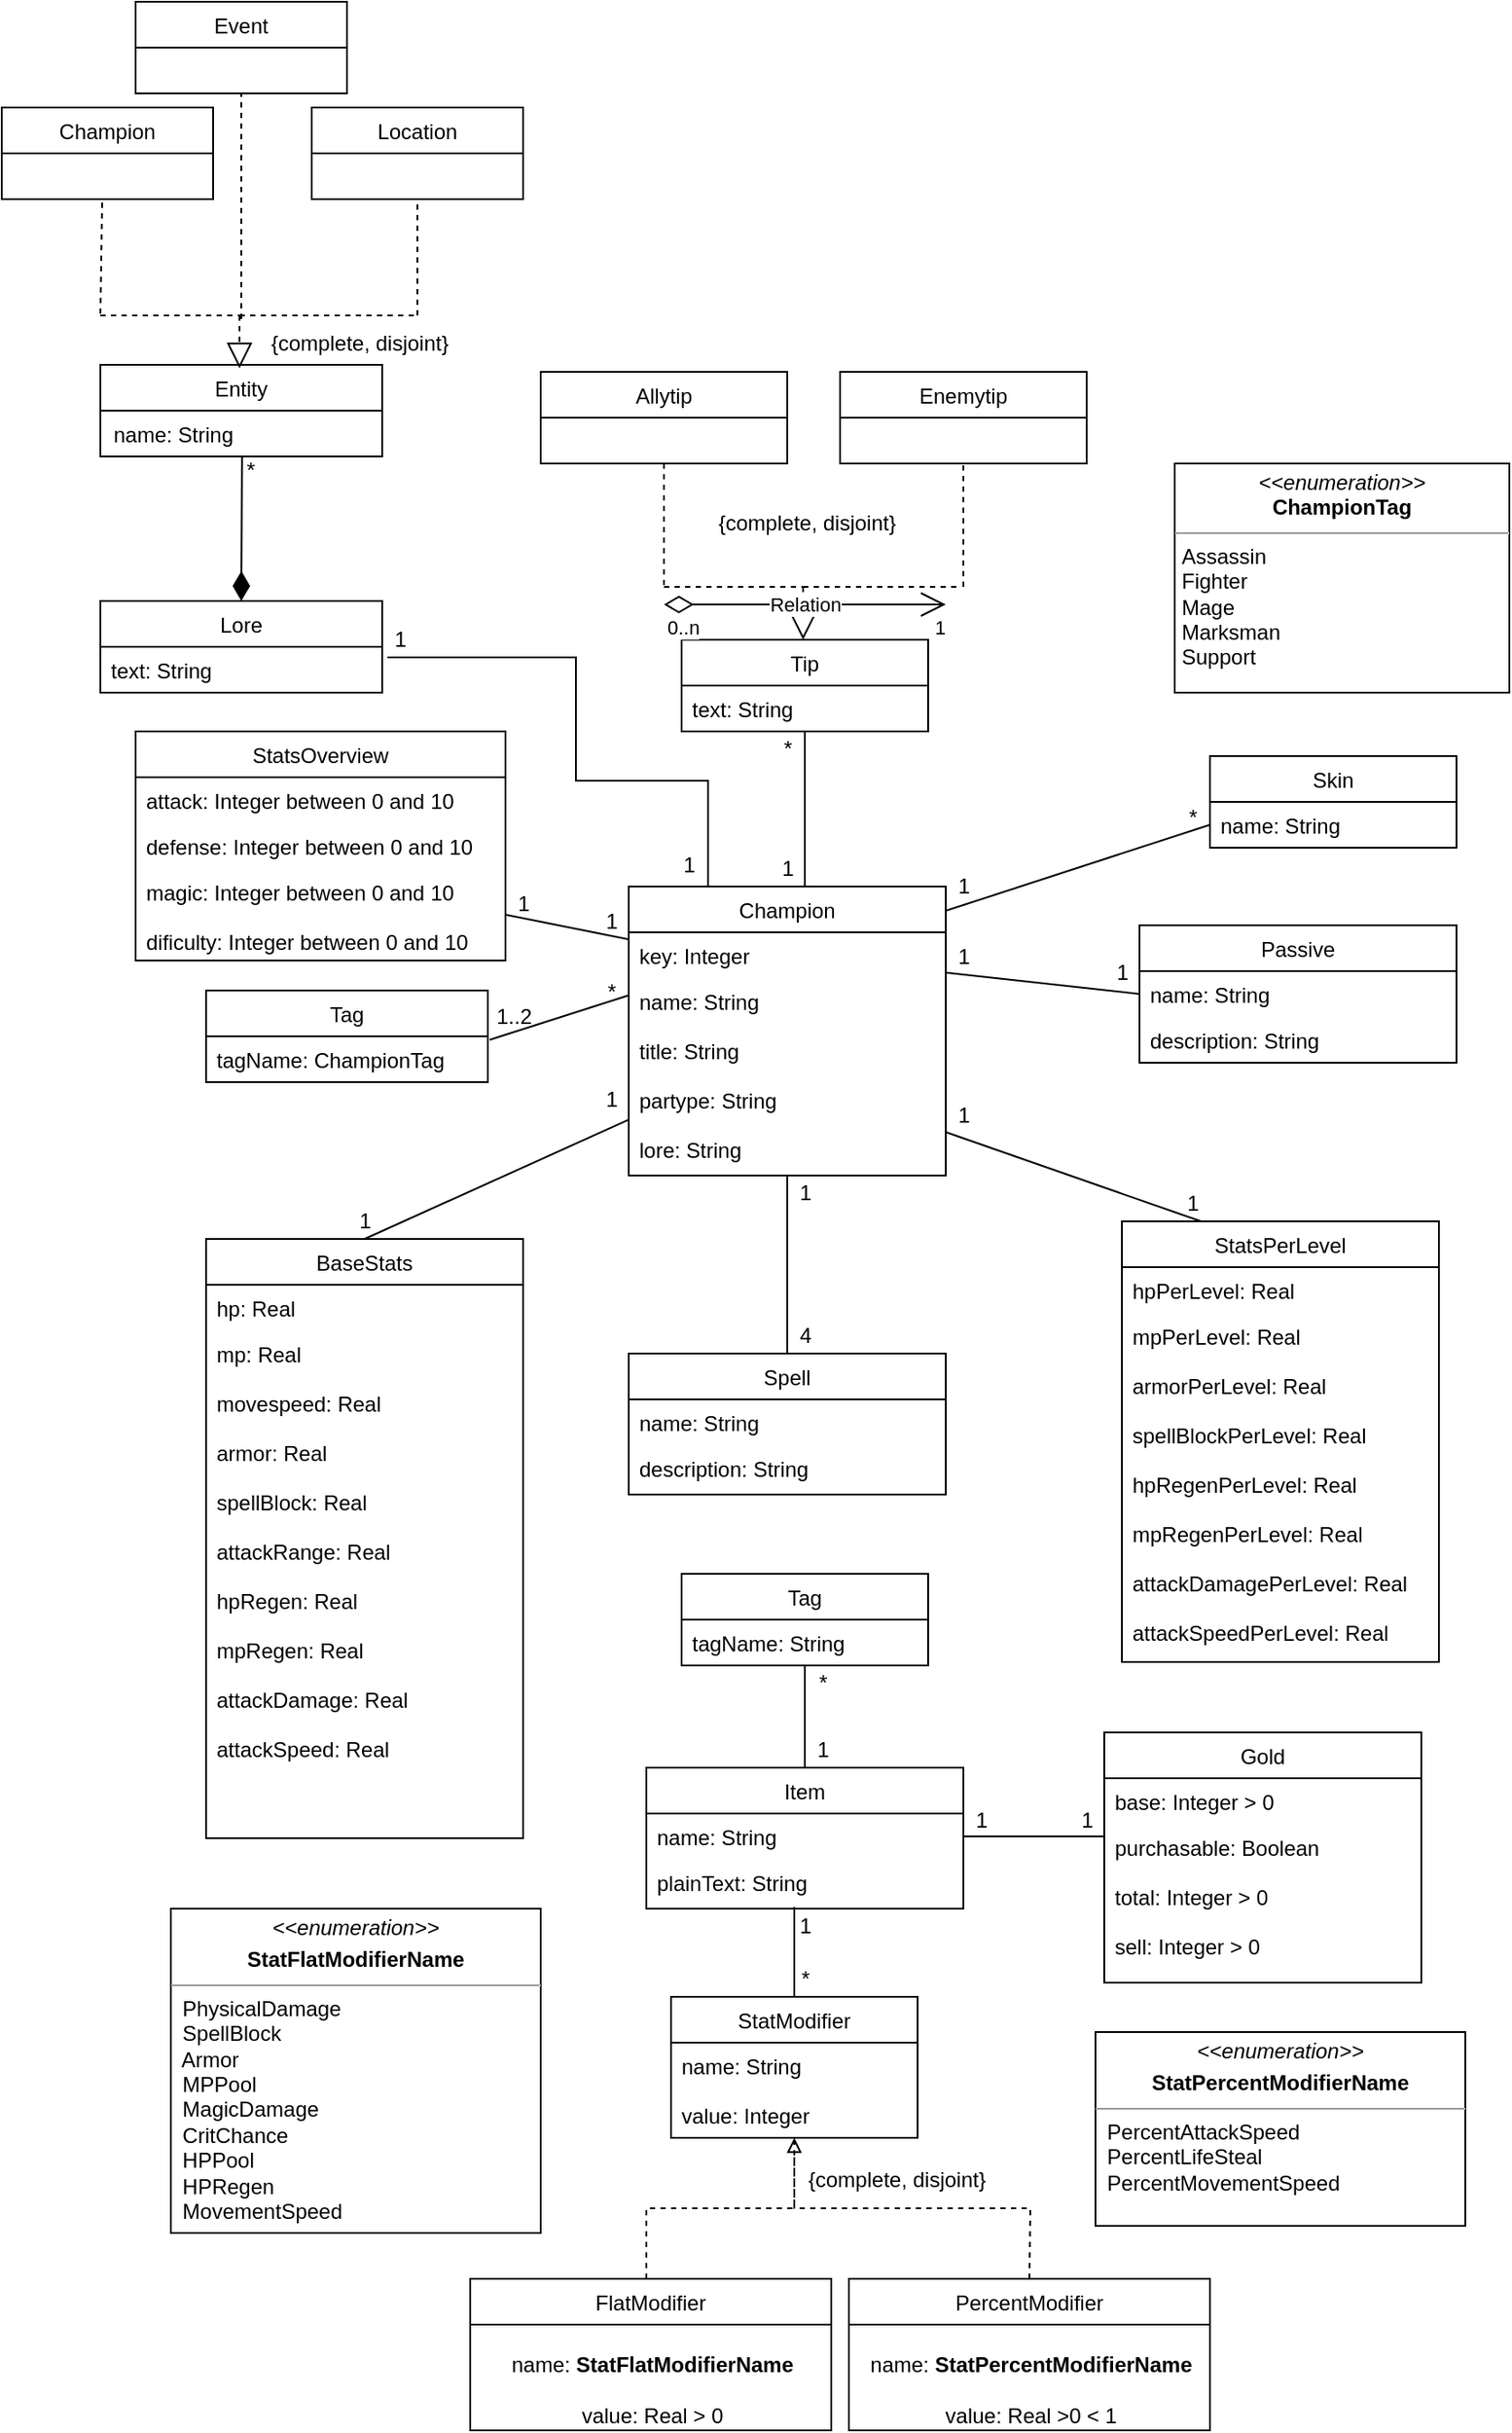 <mxfile version="15.7.4" type="device"><diagram id="7Ojvw9fCnl7XkcwOHA01" name="Page-1"><mxGraphModel dx="2249" dy="1921" grid="1" gridSize="10" guides="1" tooltips="1" connect="1" arrows="1" fold="1" page="1" pageScale="1" pageWidth="827" pageHeight="1169" math="0" shadow="0"><root><mxCell id="0"/><mxCell id="1" parent="0"/><mxCell id="x-GfVQAkomOEwm2tWLch-3" value="Champion" style="swimlane;fontStyle=0;childLayout=stackLayout;horizontal=1;startSize=26;fillColor=none;horizontalStack=0;resizeParent=1;resizeParentMax=0;resizeLast=0;collapsible=1;marginBottom=0;" parent="1" vertex="1"><mxGeometry x="310" y="250" width="180" height="164" as="geometry"><mxRectangle x="100" y="80" width="90" height="26" as="alternateBounds"/></mxGeometry></mxCell><mxCell id="x-GfVQAkomOEwm2tWLch-5" value="key: Integer" style="text;strokeColor=none;fillColor=none;align=left;verticalAlign=top;spacingLeft=4;spacingRight=4;overflow=hidden;rotatable=0;points=[[0,0.5],[1,0.5]];portConstraint=eastwest;" parent="x-GfVQAkomOEwm2tWLch-3" vertex="1"><mxGeometry y="26" width="180" height="26" as="geometry"/></mxCell><mxCell id="x-GfVQAkomOEwm2tWLch-6" value="name: String&#xA;&#xA;title: String&#xA;&#xA;partype: String&#xA;&#xA;lore: String&#xA;&#xA;" style="text;strokeColor=none;fillColor=none;align=left;verticalAlign=top;spacingLeft=4;spacingRight=4;overflow=hidden;rotatable=0;points=[[0,0.5],[1,0.5]];portConstraint=eastwest;" parent="x-GfVQAkomOEwm2tWLch-3" vertex="1"><mxGeometry y="52" width="180" height="112" as="geometry"/></mxCell><mxCell id="x-GfVQAkomOEwm2tWLch-13" value="Allytip" style="swimlane;fontStyle=0;childLayout=stackLayout;horizontal=1;startSize=26;fillColor=none;horizontalStack=0;resizeParent=1;resizeParentMax=0;resizeLast=0;collapsible=1;marginBottom=0;" parent="1" vertex="1"><mxGeometry x="260" y="-42" width="140" height="52" as="geometry"/></mxCell><mxCell id="x-GfVQAkomOEwm2tWLch-15" value="Enemytip" style="swimlane;fontStyle=0;childLayout=stackLayout;horizontal=1;startSize=26;fillColor=none;horizontalStack=0;resizeParent=1;resizeParentMax=0;resizeLast=0;collapsible=1;marginBottom=0;" parent="1" vertex="1"><mxGeometry x="430" y="-42" width="140" height="52" as="geometry"/></mxCell><mxCell id="x-GfVQAkomOEwm2tWLch-17" value="Tag" style="swimlane;fontStyle=0;childLayout=stackLayout;horizontal=1;startSize=26;fillColor=none;horizontalStack=0;resizeParent=1;resizeParentMax=0;resizeLast=0;collapsible=1;marginBottom=0;" parent="1" vertex="1"><mxGeometry x="70" y="309" width="160" height="52" as="geometry"/></mxCell><mxCell id="x-GfVQAkomOEwm2tWLch-18" value="tagName: ChampionTag" style="text;strokeColor=none;fillColor=none;align=left;verticalAlign=top;spacingLeft=4;spacingRight=4;overflow=hidden;rotatable=0;points=[[0,0.5],[1,0.5]];portConstraint=eastwest;" parent="x-GfVQAkomOEwm2tWLch-17" vertex="1"><mxGeometry y="26" width="160" height="26" as="geometry"/></mxCell><mxCell id="x-GfVQAkomOEwm2tWLch-21" value="" style="endArrow=none;html=1;rounded=0;" parent="1" source="d09dwsSL0HzVPub83wqn-11" edge="1"><mxGeometry width="50" height="50" relative="1" as="geometry"><mxPoint x="369.846" y="181" as="sourcePoint"/><mxPoint x="410" y="250" as="targetPoint"/></mxGeometry></mxCell><mxCell id="x-GfVQAkomOEwm2tWLch-23" value="" style="endArrow=none;html=1;rounded=0;exitX=0;exitY=0.85;exitDx=0;exitDy=0;exitPerimeter=0;entryX=0;entryY=0.087;entryDx=0;entryDy=0;entryPerimeter=0;" parent="1" target="x-GfVQAkomOEwm2tWLch-6" edge="1"><mxGeometry width="50" height="50" relative="1" as="geometry"><mxPoint x="231" y="337" as="sourcePoint"/><mxPoint x="440" y="370" as="targetPoint"/></mxGeometry></mxCell><mxCell id="x-GfVQAkomOEwm2tWLch-25" value="*" style="text;html=1;align=center;verticalAlign=middle;resizable=0;points=[];autosize=1;strokeColor=none;fillColor=none;" parent="1" vertex="1"><mxGeometry x="290" y="300" width="20" height="20" as="geometry"/></mxCell><mxCell id="x-GfVQAkomOEwm2tWLch-26" value="*" style="text;html=1;align=center;verticalAlign=middle;resizable=0;points=[];autosize=1;strokeColor=none;fillColor=none;" parent="1" vertex="1"><mxGeometry x="390" y="162" width="20" height="20" as="geometry"/></mxCell><mxCell id="x-GfVQAkomOEwm2tWLch-27" value="1" style="text;html=1;align=center;verticalAlign=middle;resizable=0;points=[];autosize=1;strokeColor=none;fillColor=none;" parent="1" vertex="1"><mxGeometry x="490" y="280" width="20" height="20" as="geometry"/></mxCell><mxCell id="x-GfVQAkomOEwm2tWLch-32" value="StatsOverview" style="swimlane;fontStyle=0;childLayout=stackLayout;horizontal=1;startSize=26;fillColor=none;horizontalStack=0;resizeParent=1;resizeParentMax=0;resizeLast=0;collapsible=1;marginBottom=0;" parent="1" vertex="1"><mxGeometry x="30" y="162" width="210" height="130" as="geometry"><mxRectangle x="100" y="80" width="90" height="26" as="alternateBounds"/></mxGeometry></mxCell><mxCell id="x-GfVQAkomOEwm2tWLch-33" value="attack: Integer between 0 and 10" style="text;strokeColor=none;fillColor=none;align=left;verticalAlign=top;spacingLeft=4;spacingRight=4;overflow=hidden;rotatable=0;points=[[0,0.5],[1,0.5]];portConstraint=eastwest;" parent="x-GfVQAkomOEwm2tWLch-32" vertex="1"><mxGeometry y="26" width="210" height="26" as="geometry"/></mxCell><mxCell id="x-GfVQAkomOEwm2tWLch-34" value="defense: Integer between 0 and 10" style="text;strokeColor=none;fillColor=none;align=left;verticalAlign=top;spacingLeft=4;spacingRight=4;overflow=hidden;rotatable=0;points=[[0,0.5],[1,0.5]];portConstraint=eastwest;" parent="x-GfVQAkomOEwm2tWLch-32" vertex="1"><mxGeometry y="52" width="210" height="26" as="geometry"/></mxCell><mxCell id="x-GfVQAkomOEwm2tWLch-35" value="magic: Integer between 0 and 10&#xA;&#xA;dificulty: Integer between 0 and 10&#xA;&#xA;" style="text;strokeColor=none;fillColor=none;align=left;verticalAlign=top;spacingLeft=4;spacingRight=4;overflow=hidden;rotatable=0;points=[[0,0.5],[1,0.5]];portConstraint=eastwest;" parent="x-GfVQAkomOEwm2tWLch-32" vertex="1"><mxGeometry y="78" width="210" height="52" as="geometry"/></mxCell><mxCell id="x-GfVQAkomOEwm2tWLch-36" value="" style="endArrow=none;html=1;rounded=0;exitX=1;exitY=0.5;exitDx=0;exitDy=0;" parent="1" source="x-GfVQAkomOEwm2tWLch-35" edge="1"><mxGeometry width="50" height="50" relative="1" as="geometry"><mxPoint x="390" y="420" as="sourcePoint"/><mxPoint x="310" y="280" as="targetPoint"/></mxGeometry></mxCell><mxCell id="x-GfVQAkomOEwm2tWLch-37" value="1" style="text;html=1;align=center;verticalAlign=middle;resizable=0;points=[];autosize=1;strokeColor=none;fillColor=none;" parent="1" vertex="1"><mxGeometry x="240" y="250" width="20" height="20" as="geometry"/></mxCell><mxCell id="x-GfVQAkomOEwm2tWLch-38" value="1" style="text;html=1;align=center;verticalAlign=middle;resizable=0;points=[];autosize=1;strokeColor=none;fillColor=none;" parent="1" vertex="1"><mxGeometry x="290" y="260" width="20" height="20" as="geometry"/></mxCell><mxCell id="x-GfVQAkomOEwm2tWLch-39" value="BaseStats" style="swimlane;fontStyle=0;childLayout=stackLayout;horizontal=1;startSize=26;fillColor=none;horizontalStack=0;resizeParent=1;resizeParentMax=0;resizeLast=0;collapsible=1;marginBottom=0;" parent="1" vertex="1"><mxGeometry x="70" y="450" width="180" height="340" as="geometry"><mxRectangle x="100" y="80" width="90" height="26" as="alternateBounds"/></mxGeometry></mxCell><mxCell id="x-GfVQAkomOEwm2tWLch-40" value="hp: Real" style="text;strokeColor=none;fillColor=none;align=left;verticalAlign=top;spacingLeft=4;spacingRight=4;overflow=hidden;rotatable=0;points=[[0,0.5],[1,0.5]];portConstraint=eastwest;" parent="x-GfVQAkomOEwm2tWLch-39" vertex="1"><mxGeometry y="26" width="180" height="26" as="geometry"/></mxCell><mxCell id="x-GfVQAkomOEwm2tWLch-42" value="mp: Real&#xA;&#xA;movespeed: Real&#xA;&#xA;armor: Real&#xA;&#xA;spellBlock: Real&#xA;&#xA;attackRange: Real&#xA;&#xA;hpRegen: Real&#xA;&#xA;mpRegen: Real&#xA;&#xA;attackDamage: Real&#xA;&#xA;attackSpeed: Real&#xA;&#xA;&#xA;&#xA;&#xA;&#xA;&#xA;" style="text;strokeColor=none;fillColor=none;align=left;verticalAlign=top;spacingLeft=4;spacingRight=4;overflow=hidden;rotatable=0;points=[[0,0.5],[1,0.5]];portConstraint=eastwest;" parent="x-GfVQAkomOEwm2tWLch-39" vertex="1"><mxGeometry y="52" width="180" height="288" as="geometry"/></mxCell><mxCell id="x-GfVQAkomOEwm2tWLch-43" value="" style="endArrow=none;html=1;rounded=0;entryX=0;entryY=0.717;entryDx=0;entryDy=0;entryPerimeter=0;exitX=0.5;exitY=0;exitDx=0;exitDy=0;" parent="1" source="x-GfVQAkomOEwm2tWLch-39" target="x-GfVQAkomOEwm2tWLch-6" edge="1"><mxGeometry width="50" height="50" relative="1" as="geometry"><mxPoint x="390" y="390" as="sourcePoint"/><mxPoint x="440" y="340" as="targetPoint"/></mxGeometry></mxCell><mxCell id="x-GfVQAkomOEwm2tWLch-45" value="1" style="text;html=1;align=center;verticalAlign=middle;resizable=0;points=[];autosize=1;strokeColor=none;fillColor=none;" parent="1" vertex="1"><mxGeometry x="150" y="430" width="20" height="20" as="geometry"/></mxCell><mxCell id="x-GfVQAkomOEwm2tWLch-59" value="Spell" style="swimlane;fontStyle=0;childLayout=stackLayout;horizontal=1;startSize=26;fillColor=none;horizontalStack=0;resizeParent=1;resizeParentMax=0;resizeLast=0;collapsible=1;marginBottom=0;" parent="1" vertex="1"><mxGeometry x="310" y="515" width="180" height="80" as="geometry"><mxRectangle x="100" y="80" width="90" height="26" as="alternateBounds"/></mxGeometry></mxCell><mxCell id="x-GfVQAkomOEwm2tWLch-61" value="name: String" style="text;strokeColor=none;fillColor=none;align=left;verticalAlign=top;spacingLeft=4;spacingRight=4;overflow=hidden;rotatable=0;points=[[0,0.5],[1,0.5]];portConstraint=eastwest;" parent="x-GfVQAkomOEwm2tWLch-59" vertex="1"><mxGeometry y="26" width="180" height="26" as="geometry"/></mxCell><mxCell id="x-GfVQAkomOEwm2tWLch-62" value="description: String&#xA;&#xA;" style="text;strokeColor=none;fillColor=none;align=left;verticalAlign=top;spacingLeft=4;spacingRight=4;overflow=hidden;rotatable=0;points=[[0,0.5],[1,0.5]];portConstraint=eastwest;" parent="x-GfVQAkomOEwm2tWLch-59" vertex="1"><mxGeometry y="52" width="180" height="28" as="geometry"/></mxCell><mxCell id="x-GfVQAkomOEwm2tWLch-64" value="" style="endArrow=none;html=1;rounded=0;exitX=0.5;exitY=0;exitDx=0;exitDy=0;" parent="1" source="x-GfVQAkomOEwm2tWLch-59" target="x-GfVQAkomOEwm2tWLch-6" edge="1"><mxGeometry width="50" height="50" relative="1" as="geometry"><mxPoint x="390" y="580" as="sourcePoint"/><mxPoint x="480" y="460" as="targetPoint"/></mxGeometry></mxCell><mxCell id="x-GfVQAkomOEwm2tWLch-65" value="1" style="text;html=1;align=center;verticalAlign=middle;resizable=0;points=[];autosize=1;strokeColor=none;fillColor=none;" parent="1" vertex="1"><mxGeometry x="400" y="414" width="20" height="20" as="geometry"/></mxCell><mxCell id="x-GfVQAkomOEwm2tWLch-66" value="4" style="text;html=1;align=center;verticalAlign=middle;resizable=0;points=[];autosize=1;strokeColor=none;fillColor=none;" parent="1" vertex="1"><mxGeometry x="400" y="495" width="20" height="20" as="geometry"/></mxCell><mxCell id="x-GfVQAkomOEwm2tWLch-67" value="Item" style="swimlane;fontStyle=0;childLayout=stackLayout;horizontal=1;startSize=26;fillColor=none;horizontalStack=0;resizeParent=1;resizeParentMax=0;resizeLast=0;collapsible=1;marginBottom=0;" parent="1" vertex="1"><mxGeometry x="320" y="750" width="180" height="80" as="geometry"><mxRectangle x="100" y="80" width="90" height="26" as="alternateBounds"/></mxGeometry></mxCell><mxCell id="x-GfVQAkomOEwm2tWLch-68" value="name: String" style="text;strokeColor=none;fillColor=none;align=left;verticalAlign=top;spacingLeft=4;spacingRight=4;overflow=hidden;rotatable=0;points=[[0,0.5],[1,0.5]];portConstraint=eastwest;" parent="x-GfVQAkomOEwm2tWLch-67" vertex="1"><mxGeometry y="26" width="180" height="26" as="geometry"/></mxCell><mxCell id="x-GfVQAkomOEwm2tWLch-69" value="plainText: String" style="text;strokeColor=none;fillColor=none;align=left;verticalAlign=top;spacingLeft=4;spacingRight=4;overflow=hidden;rotatable=0;points=[[0,0.5],[1,0.5]];portConstraint=eastwest;" parent="x-GfVQAkomOEwm2tWLch-67" vertex="1"><mxGeometry y="52" width="180" height="26" as="geometry"/></mxCell><mxCell id="x-GfVQAkomOEwm2tWLch-70" value="&#xA;&#xA;" style="text;strokeColor=none;fillColor=none;align=left;verticalAlign=top;spacingLeft=4;spacingRight=4;overflow=hidden;rotatable=0;points=[[0,0.5],[1,0.5]];portConstraint=eastwest;" parent="x-GfVQAkomOEwm2tWLch-67" vertex="1"><mxGeometry y="78" width="180" height="2" as="geometry"/></mxCell><mxCell id="x-GfVQAkomOEwm2tWLch-71" value="Passive" style="swimlane;fontStyle=0;childLayout=stackLayout;horizontal=1;startSize=26;fillColor=none;horizontalStack=0;resizeParent=1;resizeParentMax=0;resizeLast=0;collapsible=1;marginBottom=0;" parent="1" vertex="1"><mxGeometry x="600" y="272" width="180" height="78" as="geometry"><mxRectangle x="100" y="80" width="90" height="26" as="alternateBounds"/></mxGeometry></mxCell><mxCell id="x-GfVQAkomOEwm2tWLch-72" value="name: String" style="text;strokeColor=none;fillColor=none;align=left;verticalAlign=top;spacingLeft=4;spacingRight=4;overflow=hidden;rotatable=0;points=[[0,0.5],[1,0.5]];portConstraint=eastwest;" parent="x-GfVQAkomOEwm2tWLch-71" vertex="1"><mxGeometry y="26" width="180" height="26" as="geometry"/></mxCell><mxCell id="x-GfVQAkomOEwm2tWLch-73" value="description: String" style="text;strokeColor=none;fillColor=none;align=left;verticalAlign=top;spacingLeft=4;spacingRight=4;overflow=hidden;rotatable=0;points=[[0,0.5],[1,0.5]];portConstraint=eastwest;" parent="x-GfVQAkomOEwm2tWLch-71" vertex="1"><mxGeometry y="52" width="180" height="26" as="geometry"/></mxCell><mxCell id="x-GfVQAkomOEwm2tWLch-75" value="" style="endArrow=none;html=1;rounded=0;exitX=0;exitY=0.5;exitDx=0;exitDy=0;" parent="1" source="x-GfVQAkomOEwm2tWLch-72" target="x-GfVQAkomOEwm2tWLch-5" edge="1"><mxGeometry width="50" height="50" relative="1" as="geometry"><mxPoint x="390" y="390" as="sourcePoint"/><mxPoint x="440" y="340" as="targetPoint"/></mxGeometry></mxCell><mxCell id="x-GfVQAkomOEwm2tWLch-76" value="1" style="text;html=1;align=center;verticalAlign=middle;resizable=0;points=[];autosize=1;strokeColor=none;fillColor=none;" parent="1" vertex="1"><mxGeometry x="580" y="289" width="20" height="20" as="geometry"/></mxCell><mxCell id="x-GfVQAkomOEwm2tWLch-78" value="Gold" style="swimlane;fontStyle=0;childLayout=stackLayout;horizontal=1;startSize=26;fillColor=none;horizontalStack=0;resizeParent=1;resizeParentMax=0;resizeLast=0;collapsible=1;marginBottom=0;" parent="1" vertex="1"><mxGeometry x="580" y="730" width="180" height="142" as="geometry"><mxRectangle x="100" y="80" width="90" height="26" as="alternateBounds"/></mxGeometry></mxCell><mxCell id="x-GfVQAkomOEwm2tWLch-79" value="base: Integer &gt; 0" style="text;strokeColor=none;fillColor=none;align=left;verticalAlign=top;spacingLeft=4;spacingRight=4;overflow=hidden;rotatable=0;points=[[0,0.5],[1,0.5]];portConstraint=eastwest;" parent="x-GfVQAkomOEwm2tWLch-78" vertex="1"><mxGeometry y="26" width="180" height="26" as="geometry"/></mxCell><mxCell id="x-GfVQAkomOEwm2tWLch-80" value="purchasable: Boolean&#xA;&#xA;total: Integer &gt; 0&#xA;&#xA;sell: Integer &gt; 0" style="text;strokeColor=none;fillColor=none;align=left;verticalAlign=top;spacingLeft=4;spacingRight=4;overflow=hidden;rotatable=0;points=[[0,0.5],[1,0.5]];portConstraint=eastwest;" parent="x-GfVQAkomOEwm2tWLch-78" vertex="1"><mxGeometry y="52" width="180" height="88" as="geometry"/></mxCell><mxCell id="x-GfVQAkomOEwm2tWLch-81" value="&#xA;&#xA;" style="text;strokeColor=none;fillColor=none;align=left;verticalAlign=top;spacingLeft=4;spacingRight=4;overflow=hidden;rotatable=0;points=[[0,0.5],[1,0.5]];portConstraint=eastwest;" parent="x-GfVQAkomOEwm2tWLch-78" vertex="1"><mxGeometry y="140" width="180" height="2" as="geometry"/></mxCell><mxCell id="x-GfVQAkomOEwm2tWLch-82" value="" style="endArrow=none;html=1;rounded=0;entryX=1;entryY=0.5;entryDx=0;entryDy=0;exitX=0;exitY=0.08;exitDx=0;exitDy=0;exitPerimeter=0;" parent="1" source="x-GfVQAkomOEwm2tWLch-80" target="x-GfVQAkomOEwm2tWLch-68" edge="1"><mxGeometry width="50" height="50" relative="1" as="geometry"><mxPoint x="380" y="760" as="sourcePoint"/><mxPoint x="430" y="710" as="targetPoint"/></mxGeometry></mxCell><mxCell id="x-GfVQAkomOEwm2tWLch-83" value="1" style="text;html=1;align=center;verticalAlign=middle;resizable=0;points=[];autosize=1;strokeColor=none;fillColor=none;" parent="1" vertex="1"><mxGeometry x="500" y="770" width="20" height="20" as="geometry"/></mxCell><mxCell id="x-GfVQAkomOEwm2tWLch-84" value="1" style="text;html=1;align=center;verticalAlign=middle;resizable=0;points=[];autosize=1;strokeColor=none;fillColor=none;" parent="1" vertex="1"><mxGeometry x="560" y="770" width="20" height="20" as="geometry"/></mxCell><mxCell id="x-GfVQAkomOEwm2tWLch-85" value="Tag" style="swimlane;fontStyle=0;childLayout=stackLayout;horizontal=1;startSize=26;fillColor=none;horizontalStack=0;resizeParent=1;resizeParentMax=0;resizeLast=0;collapsible=1;marginBottom=0;" parent="1" vertex="1"><mxGeometry x="340" y="640" width="140" height="52" as="geometry"/></mxCell><mxCell id="x-GfVQAkomOEwm2tWLch-86" value="tagName: String" style="text;strokeColor=none;fillColor=none;align=left;verticalAlign=top;spacingLeft=4;spacingRight=4;overflow=hidden;rotatable=0;points=[[0,0.5],[1,0.5]];portConstraint=eastwest;" parent="x-GfVQAkomOEwm2tWLch-85" vertex="1"><mxGeometry y="26" width="140" height="26" as="geometry"/></mxCell><mxCell id="x-GfVQAkomOEwm2tWLch-87" value="" style="endArrow=none;html=1;rounded=0;exitX=0.5;exitY=0;exitDx=0;exitDy=0;" parent="1" source="x-GfVQAkomOEwm2tWLch-67" target="x-GfVQAkomOEwm2tWLch-86" edge="1"><mxGeometry width="50" height="50" relative="1" as="geometry"><mxPoint x="380" y="760" as="sourcePoint"/><mxPoint x="430" y="710" as="targetPoint"/></mxGeometry></mxCell><mxCell id="x-GfVQAkomOEwm2tWLch-88" value="*" style="text;html=1;align=center;verticalAlign=middle;resizable=0;points=[];autosize=1;strokeColor=none;fillColor=none;" parent="1" vertex="1"><mxGeometry x="410" y="692" width="20" height="20" as="geometry"/></mxCell><mxCell id="x-GfVQAkomOEwm2tWLch-89" value="1" style="text;html=1;align=center;verticalAlign=middle;resizable=0;points=[];autosize=1;strokeColor=none;fillColor=none;" parent="1" vertex="1"><mxGeometry x="410" y="730" width="20" height="20" as="geometry"/></mxCell><mxCell id="x-GfVQAkomOEwm2tWLch-91" value="StatModifier" style="swimlane;fontStyle=0;childLayout=stackLayout;horizontal=1;startSize=26;fillColor=none;horizontalStack=0;resizeParent=1;resizeParentMax=0;resizeLast=0;collapsible=1;marginBottom=0;" parent="1" vertex="1"><mxGeometry x="334" y="880" width="140" height="80" as="geometry"/></mxCell><mxCell id="x-GfVQAkomOEwm2tWLch-92" value="name: String&#xA;&#xA;value: Integer" style="text;strokeColor=none;fillColor=none;align=left;verticalAlign=top;spacingLeft=4;spacingRight=4;overflow=hidden;rotatable=0;points=[[0,0.5],[1,0.5]];portConstraint=eastwest;" parent="x-GfVQAkomOEwm2tWLch-91" vertex="1"><mxGeometry y="26" width="140" height="54" as="geometry"/></mxCell><mxCell id="x-GfVQAkomOEwm2tWLch-93" value="" style="endArrow=none;html=1;rounded=0;exitX=0.5;exitY=0;exitDx=0;exitDy=0;startArrow=none;" parent="1" source="x-GfVQAkomOEwm2tWLch-91" edge="1"><mxGeometry width="50" height="50" relative="1" as="geometry"><mxPoint x="380" y="760" as="sourcePoint"/><mxPoint x="404" y="829" as="targetPoint"/></mxGeometry></mxCell><mxCell id="x-GfVQAkomOEwm2tWLch-94" value="1" style="text;html=1;align=center;verticalAlign=middle;resizable=0;points=[];autosize=1;strokeColor=none;fillColor=none;" parent="1" vertex="1"><mxGeometry x="400" y="830" width="20" height="20" as="geometry"/></mxCell><mxCell id="x-GfVQAkomOEwm2tWLch-95" value="*" style="text;html=1;align=center;verticalAlign=middle;resizable=0;points=[];autosize=1;strokeColor=none;fillColor=none;" parent="1" vertex="1"><mxGeometry x="400" y="860" width="20" height="20" as="geometry"/></mxCell><mxCell id="x-GfVQAkomOEwm2tWLch-96" value="" style="endArrow=none;html=1;rounded=0;exitX=0.5;exitY=0;exitDx=0;exitDy=0;" parent="1" source="x-GfVQAkomOEwm2tWLch-91" target="x-GfVQAkomOEwm2tWLch-95" edge="1"><mxGeometry width="50" height="50" relative="1" as="geometry"><mxPoint x="404" y="880" as="sourcePoint"/><mxPoint x="404" y="829" as="targetPoint"/></mxGeometry></mxCell><mxCell id="d09dwsSL0HzVPub83wqn-2" value="StatsPerLevel" style="swimlane;fontStyle=0;childLayout=stackLayout;horizontal=1;startSize=26;fillColor=none;horizontalStack=0;resizeParent=1;resizeParentMax=0;resizeLast=0;collapsible=1;marginBottom=0;" parent="1" vertex="1"><mxGeometry x="590" y="440" width="180" height="250" as="geometry"><mxRectangle x="100" y="80" width="90" height="26" as="alternateBounds"/></mxGeometry></mxCell><mxCell id="d09dwsSL0HzVPub83wqn-4" value="hpPerLevel: Real" style="text;strokeColor=none;fillColor=none;align=left;verticalAlign=top;spacingLeft=4;spacingRight=4;overflow=hidden;rotatable=0;points=[[0,0.5],[1,0.5]];portConstraint=eastwest;" parent="d09dwsSL0HzVPub83wqn-2" vertex="1"><mxGeometry y="26" width="180" height="26" as="geometry"/></mxCell><mxCell id="d09dwsSL0HzVPub83wqn-5" value="mpPerLevel: Real&#xA;&#xA;armorPerLevel: Real&#xA;&#xA;spellBlockPerLevel: Real&#xA;&#xA;hpRegenPerLevel: Real&#xA;&#xA;mpRegenPerLevel: Real&#xA;&#xA;attackDamagePerLevel: Real&#xA;&#xA;attackSpeedPerLevel: Real&#xA;&#xA;&#xA;&#xA;&#xA;&#xA;" style="text;strokeColor=none;fillColor=none;align=left;verticalAlign=top;spacingLeft=4;spacingRight=4;overflow=hidden;rotatable=0;points=[[0,0.5],[1,0.5]];portConstraint=eastwest;" parent="d09dwsSL0HzVPub83wqn-2" vertex="1"><mxGeometry y="52" width="180" height="198" as="geometry"/></mxCell><mxCell id="d09dwsSL0HzVPub83wqn-6" value="" style="endArrow=none;html=1;rounded=0;exitX=0.25;exitY=0;exitDx=0;exitDy=0;" parent="1" source="d09dwsSL0HzVPub83wqn-2" target="x-GfVQAkomOEwm2tWLch-6" edge="1"><mxGeometry width="50" height="50" relative="1" as="geometry"><mxPoint x="530" y="500" as="sourcePoint"/><mxPoint x="580" y="450" as="targetPoint"/></mxGeometry></mxCell><mxCell id="d09dwsSL0HzVPub83wqn-7" value="1" style="text;html=1;align=center;verticalAlign=middle;resizable=0;points=[];autosize=1;strokeColor=none;fillColor=none;" parent="1" vertex="1"><mxGeometry x="490" y="370" width="20" height="20" as="geometry"/></mxCell><mxCell id="d09dwsSL0HzVPub83wqn-8" value="1" style="text;html=1;align=center;verticalAlign=middle;resizable=0;points=[];autosize=1;strokeColor=none;fillColor=none;" parent="1" vertex="1"><mxGeometry x="620" y="420" width="20" height="20" as="geometry"/></mxCell><mxCell id="d09dwsSL0HzVPub83wqn-9" value="1" style="text;html=1;align=center;verticalAlign=middle;resizable=0;points=[];autosize=1;strokeColor=none;fillColor=none;" parent="1" vertex="1"><mxGeometry x="390" y="230" width="20" height="20" as="geometry"/></mxCell><mxCell id="d09dwsSL0HzVPub83wqn-10" value="Tip" style="swimlane;fontStyle=0;childLayout=stackLayout;horizontal=1;startSize=26;fillColor=none;horizontalStack=0;resizeParent=1;resizeParentMax=0;resizeLast=0;collapsible=1;marginBottom=0;" parent="1" vertex="1"><mxGeometry x="340" y="110" width="140" height="52" as="geometry"/></mxCell><mxCell id="d09dwsSL0HzVPub83wqn-11" value="text: String" style="text;strokeColor=none;fillColor=none;align=left;verticalAlign=top;spacingLeft=4;spacingRight=4;overflow=hidden;rotatable=0;points=[[0,0.5],[1,0.5]];portConstraint=eastwest;" parent="d09dwsSL0HzVPub83wqn-10" vertex="1"><mxGeometry y="26" width="140" height="26" as="geometry"/></mxCell><mxCell id="d09dwsSL0HzVPub83wqn-12" value="" style="endArrow=block;dashed=1;endFill=0;endSize=12;html=1;rounded=0;" parent="1" edge="1"><mxGeometry width="160" relative="1" as="geometry"><mxPoint x="409" y="80" as="sourcePoint"/><mxPoint x="409" y="110" as="targetPoint"/></mxGeometry></mxCell><mxCell id="d09dwsSL0HzVPub83wqn-14" value="" style="endArrow=none;dashed=1;html=1;rounded=0;" parent="1" edge="1"><mxGeometry width="50" height="50" relative="1" as="geometry"><mxPoint x="330" y="10" as="sourcePoint"/><mxPoint x="330" y="80" as="targetPoint"/></mxGeometry></mxCell><mxCell id="d09dwsSL0HzVPub83wqn-15" value="" style="endArrow=none;dashed=1;html=1;rounded=0;" parent="1" edge="1"><mxGeometry width="50" height="50" relative="1" as="geometry"><mxPoint x="330" y="80" as="sourcePoint"/><mxPoint x="410" y="80" as="targetPoint"/></mxGeometry></mxCell><mxCell id="d09dwsSL0HzVPub83wqn-16" value="" style="endArrow=none;dashed=1;html=1;rounded=0;" parent="1" edge="1"><mxGeometry width="50" height="50" relative="1" as="geometry"><mxPoint x="500" y="80" as="sourcePoint"/><mxPoint x="500" y="10" as="targetPoint"/></mxGeometry></mxCell><mxCell id="d09dwsSL0HzVPub83wqn-17" value="" style="endArrow=none;dashed=1;html=1;rounded=0;" parent="1" edge="1"><mxGeometry width="50" height="50" relative="1" as="geometry"><mxPoint x="409" y="80" as="sourcePoint"/><mxPoint x="499" y="80" as="targetPoint"/></mxGeometry></mxCell><mxCell id="r2PQSPAMFMJ0AoGZ78DX-1" value="Skin" style="swimlane;fontStyle=0;childLayout=stackLayout;horizontal=1;startSize=26;fillColor=none;horizontalStack=0;resizeParent=1;resizeParentMax=0;resizeLast=0;collapsible=1;marginBottom=0;" parent="1" vertex="1"><mxGeometry x="640" y="176" width="140" height="52" as="geometry"/></mxCell><mxCell id="r2PQSPAMFMJ0AoGZ78DX-2" value="name: String" style="text;strokeColor=none;fillColor=none;align=left;verticalAlign=top;spacingLeft=4;spacingRight=4;overflow=hidden;rotatable=0;points=[[0,0.5],[1,0.5]];portConstraint=eastwest;" parent="r2PQSPAMFMJ0AoGZ78DX-1" vertex="1"><mxGeometry y="26" width="140" height="26" as="geometry"/></mxCell><mxCell id="r2PQSPAMFMJ0AoGZ78DX-3" value="*" style="text;html=1;align=center;verticalAlign=middle;resizable=0;points=[];autosize=1;strokeColor=none;fillColor=none;" parent="1" vertex="1"><mxGeometry x="620" y="201" width="20" height="20" as="geometry"/></mxCell><mxCell id="r2PQSPAMFMJ0AoGZ78DX-4" value="" style="endArrow=none;html=1;rounded=0;exitX=1;exitY=0.084;exitDx=0;exitDy=0;exitPerimeter=0;entryX=0;entryY=0.5;entryDx=0;entryDy=0;" parent="1" source="x-GfVQAkomOEwm2tWLch-3" target="r2PQSPAMFMJ0AoGZ78DX-2" edge="1"><mxGeometry width="50" height="50" relative="1" as="geometry"><mxPoint x="390" y="220" as="sourcePoint"/><mxPoint x="660" y="190" as="targetPoint"/></mxGeometry></mxCell><mxCell id="r2PQSPAMFMJ0AoGZ78DX-5" value="1" style="text;html=1;align=center;verticalAlign=middle;resizable=0;points=[];autosize=1;strokeColor=none;fillColor=none;" parent="1" vertex="1"><mxGeometry x="490" y="240" width="20" height="20" as="geometry"/></mxCell><mxCell id="r2PQSPAMFMJ0AoGZ78DX-9" value="1" style="text;html=1;align=center;verticalAlign=middle;resizable=0;points=[];autosize=1;strokeColor=none;fillColor=none;" parent="1" vertex="1"><mxGeometry x="290" y="361" width="20" height="20" as="geometry"/></mxCell><mxCell id="r2PQSPAMFMJ0AoGZ78DX-10" value="&lt;p style=&quot;margin: 0px ; margin-top: 4px ; text-align: center&quot;&gt;&lt;i&gt;&amp;lt;&amp;lt;enumeration&amp;gt;&amp;gt;&lt;/i&gt;&lt;br&gt;&lt;b&gt;ChampionTag&lt;/b&gt;&lt;/p&gt;&lt;hr size=&quot;1&quot;&gt;&lt;p style=&quot;margin: 0px ; margin-left: 4px&quot;&gt;Assassin&lt;br&gt;Fighter&lt;/p&gt;&lt;p style=&quot;margin: 0px ; margin-left: 4px&quot;&gt;Mage&lt;/p&gt;&lt;p style=&quot;margin: 0px ; margin-left: 4px&quot;&gt;Marksman&lt;/p&gt;&lt;p style=&quot;margin: 0px ; margin-left: 4px&quot;&gt;Support&lt;/p&gt;&lt;p style=&quot;margin: 0px ; margin-left: 4px&quot;&gt;&lt;br&gt;&lt;/p&gt;&lt;p style=&quot;margin: 0px ; margin-left: 4px&quot;&gt;&lt;br&gt;&lt;/p&gt;&lt;p style=&quot;margin: 0px ; margin-left: 4px&quot;&gt;&lt;br&gt;&lt;/p&gt;&lt;p style=&quot;margin: 0px ; margin-left: 4px&quot;&gt;&lt;br&gt;&lt;/p&gt;&lt;p style=&quot;margin: 0px ; margin-left: 4px&quot;&gt;&lt;br&gt;&lt;/p&gt;&lt;hr size=&quot;1&quot;&gt;&lt;p style=&quot;margin: 0px ; margin-left: 4px&quot;&gt;&lt;br&gt;&lt;/p&gt;" style="verticalAlign=top;align=left;overflow=fill;fontSize=12;fontFamily=Helvetica;html=1;" parent="1" vertex="1"><mxGeometry x="620" y="10" width="190" height="130" as="geometry"/></mxCell><mxCell id="r2PQSPAMFMJ0AoGZ78DX-12" value="&lt;div style=&quot;text-align: center&quot;&gt;&lt;span&gt;&lt;font face=&quot;helvetica&quot;&gt;{complete, disjoint}&lt;/font&gt;&lt;/span&gt;&lt;/div&gt;" style="text;whiteSpace=wrap;html=1;" parent="1" vertex="1"><mxGeometry x="359" y="30" width="110" height="30" as="geometry"/></mxCell><mxCell id="uoNRzPjikJ1pDiJjv29j-1" value="1..2" style="text;html=1;strokeColor=none;fillColor=none;align=center;verticalAlign=middle;whiteSpace=wrap;rounded=0;" parent="1" vertex="1"><mxGeometry x="215" y="309" width="60" height="30" as="geometry"/></mxCell><mxCell id="uoNRzPjikJ1pDiJjv29j-2" value="&lt;p style=&quot;margin: 0px ; margin-top: 4px ; text-align: center&quot;&gt;&lt;i&gt;&amp;lt;&amp;lt;enumeration&amp;gt;&amp;gt;&lt;/i&gt;&lt;/p&gt;&lt;p style=&quot;margin: 0px ; margin-top: 4px ; text-align: center&quot;&gt;&lt;b&gt;StatFlatModifierName&lt;/b&gt;&lt;br&gt;&lt;/p&gt;&lt;hr size=&quot;1&quot;&gt;&lt;div&gt;&amp;nbsp; PhysicalDamage&lt;/div&gt;&lt;div&gt;&amp;nbsp; SpellBlock&lt;/div&gt;&lt;div&gt;&amp;nbsp; Armor&lt;/div&gt;&lt;div&gt;&amp;nbsp; MPPool&lt;/div&gt;&lt;div&gt;&amp;nbsp; MagicDamage&lt;/div&gt;&lt;div&gt;&amp;nbsp; CritChance&lt;/div&gt;&lt;div&gt;&amp;nbsp; HPPool&lt;/div&gt;&lt;div&gt;&amp;nbsp; HPRegen&lt;/div&gt;&lt;div&gt;&amp;nbsp; MovementSpeed&lt;br&gt;&lt;/div&gt;&lt;p style=&quot;margin: 0px ; margin-left: 4px&quot;&gt;&lt;br&gt;&lt;/p&gt;&lt;p style=&quot;margin: 0px ; margin-left: 4px&quot;&gt;&lt;br&gt;&lt;/p&gt;&lt;p style=&quot;margin: 0px ; margin-left: 4px&quot;&gt;&lt;br&gt;&lt;/p&gt;&lt;p style=&quot;margin: 0px ; margin-left: 4px&quot;&gt;&lt;br&gt;&lt;/p&gt;&lt;p style=&quot;margin: 0px ; margin-left: 4px&quot;&gt;&lt;br&gt;&lt;/p&gt;&lt;hr size=&quot;1&quot;&gt;&lt;p style=&quot;margin: 0px ; margin-left: 4px&quot;&gt;&lt;br&gt;&lt;/p&gt;" style="verticalAlign=top;align=left;overflow=fill;fontSize=12;fontFamily=Helvetica;html=1;" parent="1" vertex="1"><mxGeometry x="50" y="830" width="210" height="184" as="geometry"/></mxCell><mxCell id="uoNRzPjikJ1pDiJjv29j-3" value="FlatModifier" style="swimlane;fontStyle=0;childLayout=stackLayout;horizontal=1;startSize=26;fillColor=none;horizontalStack=0;resizeParent=1;resizeParentMax=0;resizeLast=0;collapsible=1;marginBottom=0;" parent="1" vertex="1"><mxGeometry x="220" y="1040" width="205" height="86" as="geometry"/></mxCell><mxCell id="uoNRzPjikJ1pDiJjv29j-11" value="&lt;br&gt;name:&amp;nbsp;&lt;b&gt;StatFlatModifierName&lt;/b&gt;&lt;br&gt;&lt;br&gt;value: Real &amp;gt; 0" style="text;html=1;align=center;verticalAlign=middle;resizable=0;points=[];autosize=1;strokeColor=none;fillColor=none;" parent="uoNRzPjikJ1pDiJjv29j-3" vertex="1"><mxGeometry y="26" width="205" height="60" as="geometry"/></mxCell><mxCell id="uoNRzPjikJ1pDiJjv29j-4" value="PercentModifier" style="swimlane;fontStyle=0;childLayout=stackLayout;horizontal=1;startSize=26;fillColor=none;horizontalStack=0;resizeParent=1;resizeParentMax=0;resizeLast=0;collapsible=1;marginBottom=0;" parent="1" vertex="1"><mxGeometry x="435" y="1040" width="205" height="86" as="geometry"/></mxCell><mxCell id="uoNRzPjikJ1pDiJjv29j-12" value="&lt;br&gt;name:&amp;nbsp;&lt;b&gt;StatPercentModifierName&lt;/b&gt;&lt;br&gt;&lt;br&gt;value: Real &amp;gt;0 &amp;lt; 1" style="text;html=1;align=center;verticalAlign=middle;resizable=0;points=[];autosize=1;strokeColor=none;fillColor=none;" parent="uoNRzPjikJ1pDiJjv29j-4" vertex="1"><mxGeometry y="26" width="205" height="60" as="geometry"/></mxCell><mxCell id="uoNRzPjikJ1pDiJjv29j-10" value="&lt;div style=&quot;text-align: center&quot;&gt;&lt;span&gt;&lt;font face=&quot;helvetica&quot;&gt;{complete, disjoint}&lt;/font&gt;&lt;/span&gt;&lt;/div&gt;" style="text;whiteSpace=wrap;html=1;" parent="1" vertex="1"><mxGeometry x="410" y="970" width="110" height="30" as="geometry"/></mxCell><mxCell id="uoNRzPjikJ1pDiJjv29j-13" value="" style="endArrow=block;dashed=1;html=1;rounded=0;entryX=0.5;entryY=1;entryDx=0;entryDy=0;strokeColor=default;endFill=0;" parent="1" target="x-GfVQAkomOEwm2tWLch-91" edge="1"><mxGeometry width="50" height="50" relative="1" as="geometry"><mxPoint x="320" y="1040" as="sourcePoint"/><mxPoint x="440" y="840" as="targetPoint"/><Array as="points"><mxPoint x="320" y="1000"/><mxPoint x="404" y="1000"/></Array></mxGeometry></mxCell><mxCell id="uoNRzPjikJ1pDiJjv29j-14" value="" style="endArrow=none;dashed=1;html=1;rounded=0;strokeColor=default;exitX=0.5;exitY=0;exitDx=0;exitDy=0;entryX=0.5;entryY=1;entryDx=0;entryDy=0;" parent="1" source="uoNRzPjikJ1pDiJjv29j-4" target="x-GfVQAkomOEwm2tWLch-91" edge="1"><mxGeometry width="50" height="50" relative="1" as="geometry"><mxPoint x="390" y="890" as="sourcePoint"/><mxPoint x="440" y="840" as="targetPoint"/><Array as="points"><mxPoint x="538" y="1000"/><mxPoint x="404" y="1000"/></Array></mxGeometry></mxCell><mxCell id="uoNRzPjikJ1pDiJjv29j-15" value="&lt;p style=&quot;margin: 0px ; margin-top: 4px ; text-align: center&quot;&gt;&lt;i&gt;&amp;lt;&amp;lt;enumeration&amp;gt;&amp;gt;&lt;/i&gt;&lt;/p&gt;&lt;p style=&quot;margin: 0px ; margin-top: 4px ; text-align: center&quot;&gt;&lt;b&gt;StatPercentModifierName&lt;/b&gt;&lt;br&gt;&lt;/p&gt;&lt;hr size=&quot;1&quot;&gt;&lt;div&gt;&amp;nbsp; PercentAttackSpeed&lt;/div&gt;&lt;div&gt;&amp;nbsp; PercentLifeSteal&lt;/div&gt;&lt;div&gt;&amp;nbsp; PercentMovementSpeed&lt;/div&gt;&lt;br&gt;&lt;p style=&quot;margin: 0px ; margin-left: 4px&quot;&gt;&lt;br&gt;&lt;/p&gt;&lt;p style=&quot;margin: 0px ; margin-left: 4px&quot;&gt;&lt;br&gt;&lt;/p&gt;&lt;p style=&quot;margin: 0px ; margin-left: 4px&quot;&gt;&lt;br&gt;&lt;/p&gt;&lt;p style=&quot;margin: 0px ; margin-left: 4px&quot;&gt;&lt;br&gt;&lt;/p&gt;&lt;p style=&quot;margin: 0px ; margin-left: 4px&quot;&gt;&lt;br&gt;&lt;/p&gt;&lt;hr size=&quot;1&quot;&gt;&lt;p style=&quot;margin: 0px ; margin-left: 4px&quot;&gt;&lt;br&gt;&lt;/p&gt;" style="verticalAlign=top;align=left;overflow=fill;fontSize=12;fontFamily=Helvetica;html=1;" parent="1" vertex="1"><mxGeometry x="575" y="900" width="210" height="110" as="geometry"/></mxCell><mxCell id="p0X-KNF8cc_0IbLCVZ9j-3" value="Lore" style="swimlane;fontStyle=0;childLayout=stackLayout;horizontal=1;startSize=26;fillColor=none;horizontalStack=0;resizeParent=1;resizeParentMax=0;resizeLast=0;collapsible=1;marginBottom=0;" vertex="1" parent="1"><mxGeometry x="10" y="88" width="160" height="52" as="geometry"/></mxCell><mxCell id="p0X-KNF8cc_0IbLCVZ9j-4" value="text: String" style="text;strokeColor=none;fillColor=none;align=left;verticalAlign=top;spacingLeft=4;spacingRight=4;overflow=hidden;rotatable=0;points=[[0,0.5],[1,0.5]];portConstraint=eastwest;" vertex="1" parent="p0X-KNF8cc_0IbLCVZ9j-3"><mxGeometry y="26" width="160" height="26" as="geometry"/></mxCell><mxCell id="p0X-KNF8cc_0IbLCVZ9j-5" value="" style="endArrow=none;html=1;rounded=0;exitX=1.019;exitY=0.231;exitDx=0;exitDy=0;entryX=0.25;entryY=0;entryDx=0;entryDy=0;exitPerimeter=0;" edge="1" parent="1" source="p0X-KNF8cc_0IbLCVZ9j-4" target="x-GfVQAkomOEwm2tWLch-3"><mxGeometry width="50" height="50" relative="1" as="geometry"><mxPoint x="250" y="195" as="sourcePoint"/><mxPoint x="320" y="209" as="targetPoint"/><Array as="points"><mxPoint x="280" y="120"/><mxPoint x="280" y="190"/><mxPoint x="355" y="190"/></Array></mxGeometry></mxCell><mxCell id="p0X-KNF8cc_0IbLCVZ9j-6" value="1" style="text;html=1;align=center;verticalAlign=middle;resizable=0;points=[];autosize=1;strokeColor=none;fillColor=none;" vertex="1" parent="1"><mxGeometry x="170" y="100" width="20" height="20" as="geometry"/></mxCell><mxCell id="p0X-KNF8cc_0IbLCVZ9j-7" value="1" style="text;html=1;align=center;verticalAlign=middle;resizable=0;points=[];autosize=1;strokeColor=none;fillColor=none;" vertex="1" parent="1"><mxGeometry x="334" y="228" width="20" height="20" as="geometry"/></mxCell><mxCell id="p0X-KNF8cc_0IbLCVZ9j-10" value="" style="endArrow=block;dashed=1;endFill=0;endSize=12;html=1;rounded=0;" edge="1" parent="1"><mxGeometry width="160" relative="1" as="geometry"><mxPoint x="89" y="-74" as="sourcePoint"/><mxPoint x="89" y="-44" as="targetPoint"/></mxGeometry></mxCell><mxCell id="p0X-KNF8cc_0IbLCVZ9j-11" value="" style="endArrow=none;dashed=1;html=1;rounded=0;exitX=0.475;exitY=1.077;exitDx=0;exitDy=0;exitPerimeter=0;" edge="1" parent="1"><mxGeometry width="50" height="50" relative="1" as="geometry"><mxPoint x="11" y="-137.998" as="sourcePoint"/><mxPoint x="10" y="-74" as="targetPoint"/></mxGeometry></mxCell><mxCell id="p0X-KNF8cc_0IbLCVZ9j-12" value="" style="endArrow=none;dashed=1;html=1;rounded=0;" edge="1" parent="1"><mxGeometry width="50" height="50" relative="1" as="geometry"><mxPoint x="10" y="-74" as="sourcePoint"/><mxPoint x="90" y="-74" as="targetPoint"/></mxGeometry></mxCell><mxCell id="p0X-KNF8cc_0IbLCVZ9j-13" value="" style="endArrow=none;dashed=1;html=1;rounded=0;entryX=0.5;entryY=1.038;entryDx=0;entryDy=0;entryPerimeter=0;" edge="1" parent="1"><mxGeometry width="50" height="50" relative="1" as="geometry"><mxPoint x="190" y="-74" as="sourcePoint"/><mxPoint x="190" y="-139.012" as="targetPoint"/></mxGeometry></mxCell><mxCell id="p0X-KNF8cc_0IbLCVZ9j-14" value="" style="endArrow=none;dashed=1;html=1;rounded=0;" edge="1" parent="1"><mxGeometry width="50" height="50" relative="1" as="geometry"><mxPoint x="89" y="-74" as="sourcePoint"/><mxPoint x="190" y="-74" as="targetPoint"/></mxGeometry></mxCell><mxCell id="p0X-KNF8cc_0IbLCVZ9j-15" value="&lt;div style=&quot;text-align: center&quot;&gt;&lt;span&gt;&lt;font face=&quot;helvetica&quot;&gt;{complete, disjoint}&lt;/font&gt;&lt;/span&gt;&lt;/div&gt;" style="text;whiteSpace=wrap;html=1;" vertex="1" parent="1"><mxGeometry x="105" y="-72" width="110" height="30" as="geometry"/></mxCell><mxCell id="p0X-KNF8cc_0IbLCVZ9j-17" value="Location" style="swimlane;fontStyle=0;childLayout=stackLayout;horizontal=1;startSize=26;fillColor=none;horizontalStack=0;resizeParent=1;resizeParentMax=0;resizeLast=0;collapsible=1;marginBottom=0;" vertex="1" parent="1"><mxGeometry x="130" y="-192" width="120" height="52" as="geometry"/></mxCell><mxCell id="p0X-KNF8cc_0IbLCVZ9j-20" value="Champion" style="swimlane;fontStyle=0;childLayout=stackLayout;horizontal=1;startSize=26;fillColor=none;horizontalStack=0;resizeParent=1;resizeParentMax=0;resizeLast=0;collapsible=1;marginBottom=0;" vertex="1" parent="1"><mxGeometry x="-46" y="-192" width="120" height="52" as="geometry"/></mxCell><mxCell id="p0X-KNF8cc_0IbLCVZ9j-22" value="Event" style="swimlane;fontStyle=0;childLayout=stackLayout;horizontal=1;startSize=26;fillColor=none;horizontalStack=0;resizeParent=1;resizeParentMax=0;resizeLast=0;collapsible=1;marginBottom=0;" vertex="1" parent="1"><mxGeometry x="30" y="-252" width="120" height="52" as="geometry"/></mxCell><mxCell id="p0X-KNF8cc_0IbLCVZ9j-25" value="" style="endArrow=none;dashed=1;html=1;rounded=0;entryX=0.5;entryY=1;entryDx=0;entryDy=0;" edge="1" parent="1" target="p0X-KNF8cc_0IbLCVZ9j-22"><mxGeometry width="50" height="50" relative="1" as="geometry"><mxPoint x="90" y="-72" as="sourcePoint"/><mxPoint x="440" y="88" as="targetPoint"/></mxGeometry></mxCell><mxCell id="p0X-KNF8cc_0IbLCVZ9j-26" value="Entity" style="swimlane;fontStyle=0;childLayout=stackLayout;horizontal=1;startSize=26;fillColor=none;horizontalStack=0;resizeParent=1;resizeParentMax=0;resizeLast=0;collapsible=1;marginBottom=0;" vertex="1" parent="1"><mxGeometry x="10" y="-46" width="160" height="52" as="geometry"/></mxCell><mxCell id="p0X-KNF8cc_0IbLCVZ9j-32" value="name: String" style="text;html=1;align=center;verticalAlign=middle;resizable=0;points=[];autosize=1;strokeColor=none;fillColor=none;" vertex="1" parent="1"><mxGeometry x="6" y="-16" width="90" height="20" as="geometry"/></mxCell><mxCell id="p0X-KNF8cc_0IbLCVZ9j-33" value="Relation" style="endArrow=open;html=1;endSize=12;startArrow=diamondThin;startSize=14;startFill=0;edgeStyle=orthogonalEdgeStyle;rounded=0;" edge="1" parent="1"><mxGeometry relative="1" as="geometry"><mxPoint x="330" y="90" as="sourcePoint"/><mxPoint x="490" y="90" as="targetPoint"/></mxGeometry></mxCell><mxCell id="p0X-KNF8cc_0IbLCVZ9j-34" value="0..n" style="edgeLabel;resizable=0;html=1;align=left;verticalAlign=top;" connectable="0" vertex="1" parent="p0X-KNF8cc_0IbLCVZ9j-33"><mxGeometry x="-1" relative="1" as="geometry"/></mxCell><mxCell id="p0X-KNF8cc_0IbLCVZ9j-35" value="1" style="edgeLabel;resizable=0;html=1;align=right;verticalAlign=top;" connectable="0" vertex="1" parent="p0X-KNF8cc_0IbLCVZ9j-33"><mxGeometry x="1" relative="1" as="geometry"/></mxCell><mxCell id="p0X-KNF8cc_0IbLCVZ9j-39" value="" style="endArrow=none;html=1;endSize=12;startArrow=diamondThin;startSize=14;startFill=1;align=left;verticalAlign=bottom;rounded=0;exitX=0.5;exitY=0;exitDx=0;exitDy=0;endFill=0;entryX=0.938;entryY=1.1;entryDx=0;entryDy=0;entryPerimeter=0;" edge="1" parent="1" source="p0X-KNF8cc_0IbLCVZ9j-3" target="p0X-KNF8cc_0IbLCVZ9j-32"><mxGeometry x="-0.333" y="-28" relative="1" as="geometry"><mxPoint y="44.5" as="sourcePoint"/><mxPoint x="84" y="10" as="targetPoint"/><mxPoint as="offset"/></mxGeometry></mxCell><mxCell id="p0X-KNF8cc_0IbLCVZ9j-41" value="*" style="text;html=1;align=center;verticalAlign=middle;resizable=0;points=[];autosize=1;strokeColor=none;fillColor=none;" vertex="1" parent="1"><mxGeometry x="85" y="4" width="20" height="20" as="geometry"/></mxCell></root></mxGraphModel></diagram></mxfile>
